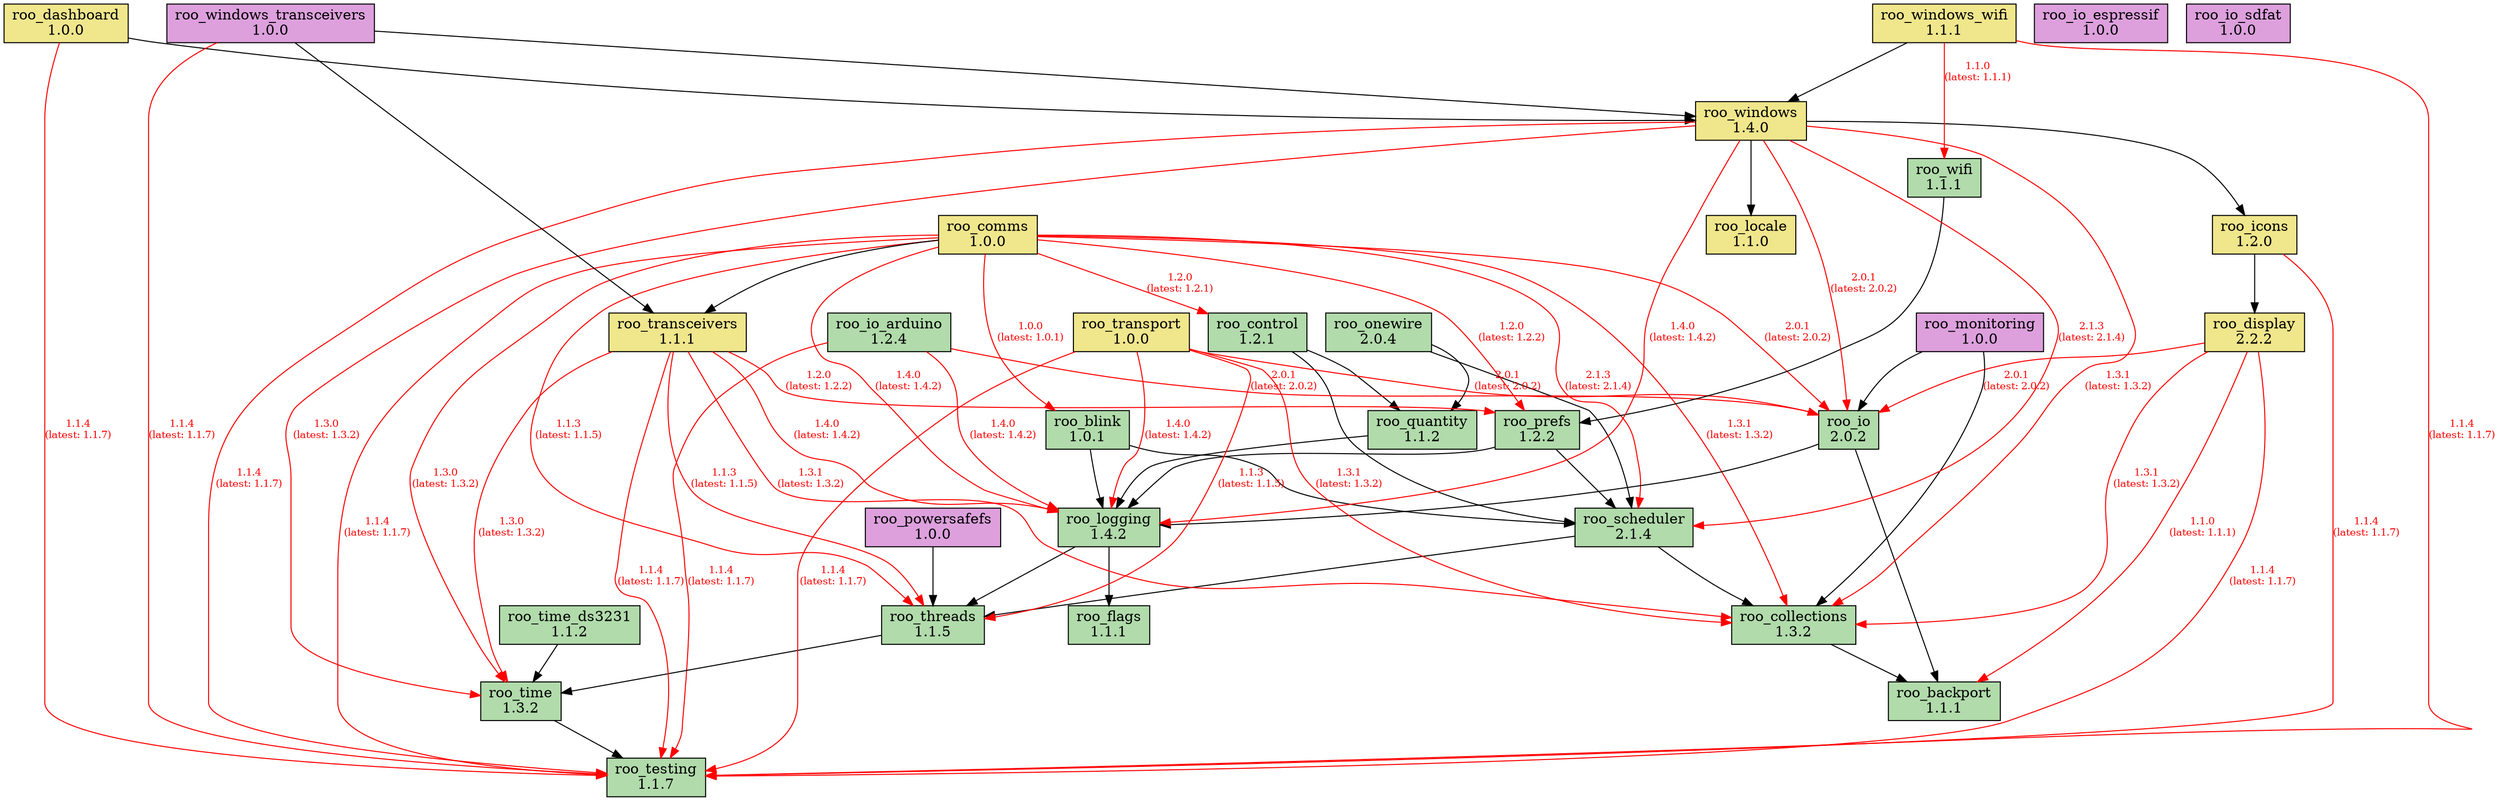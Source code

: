 digraph dependencies {
    rankdir=TB;
    node [shape=box, style=filled];
    edge [fontsize=10];

    // Modules
    "roo_backport" [label="roo_backport\n1.1.1", fillcolor="#b1dbab"];
    "roo_blink" [label="roo_blink\n1.0.1", fillcolor="#b1dbab"];
    "roo_collections" [label="roo_collections\n1.3.2", fillcolor="#b1dbab"];
    "roo_comms" [label="roo_comms\n1.0.0", fillcolor="khaki"];
    "roo_control" [label="roo_control\n1.2.1", fillcolor="#b1dbab"];
    "roo_dashboard" [label="roo_dashboard\n1.0.0", fillcolor="khaki"];
    "roo_display" [label="roo_display\n2.2.2", fillcolor="khaki"];
    "roo_flags" [label="roo_flags\n1.1.1", fillcolor="#b1dbab"];
    "roo_icons" [label="roo_icons\n1.2.0", fillcolor="khaki"];
    "roo_io" [label="roo_io\n2.0.2", fillcolor="#b1dbab"];
    "roo_io_arduino" [label="roo_io_arduino\n1.2.4", fillcolor="#b1dbab"];
    "roo_io_espressif" [label="roo_io_espressif\n1.0.0", fillcolor="plum"];
    "roo_io_sdfat" [label="roo_io_sdfat\n1.0.0", fillcolor="plum"];
    "roo_locale" [label="roo_locale\n1.1.0", fillcolor="khaki"];
    "roo_logging" [label="roo_logging\n1.4.2", fillcolor="#b1dbab"];
    "roo_monitoring" [label="roo_monitoring\n1.0.0", fillcolor="plum"];
    "roo_onewire" [label="roo_onewire\n2.0.4", fillcolor="#b1dbab"];
    "roo_powersafefs" [label="roo_powersafefs\n1.0.0", fillcolor="plum"];
    "roo_prefs" [label="roo_prefs\n1.2.2", fillcolor="#b1dbab"];
    "roo_quantity" [label="roo_quantity\n1.1.2", fillcolor="#b1dbab"];
    "roo_scheduler" [label="roo_scheduler\n2.1.4", fillcolor="#b1dbab"];
    "roo_testing" [label="roo_testing\n1.1.7", fillcolor="#b1dbab"];
    "roo_threads" [label="roo_threads\n1.1.5", fillcolor="#b1dbab"];
    "roo_time" [label="roo_time\n1.3.2", fillcolor="#b1dbab"];
    "roo_time_ds3231" [label="roo_time_ds3231\n1.1.2", fillcolor="#b1dbab"];
    "roo_transceivers" [label="roo_transceivers\n1.1.1", fillcolor="khaki"];
    "roo_transport" [label="roo_transport\n1.0.0", fillcolor="khaki"];
    "roo_wifi" [label="roo_wifi\n1.1.1", fillcolor="#b1dbab"];
    "roo_windows" [label="roo_windows\n1.4.0", fillcolor="khaki"];
    "roo_windows_transceivers" [label="roo_windows_transceivers\n1.0.0", fillcolor="plum"];
    "roo_windows_wifi" [label="roo_windows_wifi\n1.1.1", fillcolor="khaki"];

    // Dependencies
    "roo_blink" -> "roo_logging";
    "roo_blink" -> "roo_scheduler";
    "roo_collections" -> "roo_backport";
    "roo_comms" -> "roo_testing" [color=red, fontcolor=red, label="1.1.4\n(latest: 1.1.7)"];
    "roo_comms" -> "roo_blink" [color=red, fontcolor=red, label="1.0.0\n(latest: 1.0.1)"];
    "roo_comms" -> "roo_collections" [color=red, fontcolor=red, label="1.3.1\n(latest: 1.3.2)"];
    "roo_comms" -> "roo_control" [color=red, fontcolor=red, label="1.2.0\n(latest: 1.2.1)"];
    "roo_comms" -> "roo_io" [color=red, fontcolor=red, label="2.0.1\n(latest: 2.0.2)"];
    "roo_comms" -> "roo_logging" [color=red, fontcolor=red, label="1.4.0\n(latest: 1.4.2)"];
    "roo_comms" -> "roo_prefs" [color=red, fontcolor=red, label="1.2.0\n(latest: 1.2.2)"];
    "roo_comms" -> "roo_scheduler" [color=red, fontcolor=red, label="2.1.3\n(latest: 2.1.4)"];
    "roo_comms" -> "roo_threads" [color=red, fontcolor=red, label="1.1.3\n(latest: 1.1.5)"];
    "roo_comms" -> "roo_time" [color=red, fontcolor=red, label="1.3.0\n(latest: 1.3.2)"];
    "roo_comms" -> "roo_transceivers";
    "roo_control" -> "roo_quantity";
    "roo_control" -> "roo_scheduler";
    "roo_dashboard" -> "roo_testing" [color=red, fontcolor=red, label="1.1.4\n(latest: 1.1.7)"];
    "roo_dashboard" -> "roo_windows";
    "roo_display" -> "roo_testing" [color=red, fontcolor=red, label="1.1.4\n(latest: 1.1.7)"];
    "roo_display" -> "roo_backport" [color=red, fontcolor=red, label="1.1.0\n(latest: 1.1.1)"];
    "roo_display" -> "roo_collections" [color=red, fontcolor=red, label="1.3.1\n(latest: 1.3.2)"];
    "roo_display" -> "roo_io" [color=red, fontcolor=red, label="2.0.1\n(latest: 2.0.2)"];
    "roo_icons" -> "roo_testing" [color=red, fontcolor=red, label="1.1.4\n(latest: 1.1.7)"];
    "roo_icons" -> "roo_display";
    "roo_io" -> "roo_backport";
    "roo_io" -> "roo_logging";
    "roo_io_arduino" -> "roo_testing" [color=red, fontcolor=red, label="1.1.4\n(latest: 1.1.7)"];
    "roo_io_arduino" -> "roo_io" [color=red, fontcolor=red, label="2.0.1\n(latest: 2.0.2)"];
    "roo_io_arduino" -> "roo_logging" [color=red, fontcolor=red, label="1.4.0\n(latest: 1.4.2)"];
    "roo_logging" -> "roo_flags";
    "roo_logging" -> "roo_threads";
    "roo_monitoring" -> "roo_collections";
    "roo_monitoring" -> "roo_io";
    "roo_onewire" -> "roo_scheduler";
    "roo_onewire" -> "roo_quantity";
    "roo_powersafefs" -> "roo_threads";
    "roo_prefs" -> "roo_logging";
    "roo_prefs" -> "roo_scheduler";
    "roo_quantity" -> "roo_logging";
    "roo_scheduler" -> "roo_collections";
    "roo_scheduler" -> "roo_threads";
    "roo_threads" -> "roo_time";
    "roo_time" -> "roo_testing";
    "roo_time_ds3231" -> "roo_time";
    "roo_transceivers" -> "roo_testing" [color=red, fontcolor=red, label="1.1.4\n(latest: 1.1.7)"];
    "roo_transceivers" -> "roo_collections" [color=red, fontcolor=red, label="1.3.1\n(latest: 1.3.2)"];
    "roo_transceivers" -> "roo_logging" [color=red, fontcolor=red, label="1.4.0\n(latest: 1.4.2)"];
    "roo_transceivers" -> "roo_prefs" [color=red, fontcolor=red, label="1.2.0\n(latest: 1.2.2)"];
    "roo_transceivers" -> "roo_threads" [color=red, fontcolor=red, label="1.1.3\n(latest: 1.1.5)"];
    "roo_transceivers" -> "roo_time" [color=red, fontcolor=red, label="1.3.0\n(latest: 1.3.2)"];
    "roo_transport" -> "roo_testing" [color=red, fontcolor=red, label="1.1.4\n(latest: 1.1.7)"];
    "roo_transport" -> "roo_collections" [color=red, fontcolor=red, label="1.3.1\n(latest: 1.3.2)"];
    "roo_transport" -> "roo_io" [color=red, fontcolor=red, label="2.0.1\n(latest: 2.0.2)"];
    "roo_transport" -> "roo_logging" [color=red, fontcolor=red, label="1.4.0\n(latest: 1.4.2)"];
    "roo_transport" -> "roo_threads" [color=red, fontcolor=red, label="1.1.3\n(latest: 1.1.5)"];
    "roo_wifi" -> "roo_prefs";
    "roo_windows" -> "roo_testing" [color=red, fontcolor=red, label="1.1.4\n(latest: 1.1.7)"];
    "roo_windows" -> "roo_collections" [color=red, fontcolor=red, label="1.3.1\n(latest: 1.3.2)"];
    "roo_windows" -> "roo_locale";
    "roo_windows" -> "roo_logging" [color=red, fontcolor=red, label="1.4.0\n(latest: 1.4.2)"];
    "roo_windows" -> "roo_icons";
    "roo_windows" -> "roo_io" [color=red, fontcolor=red, label="2.0.1\n(latest: 2.0.2)"];
    "roo_windows" -> "roo_scheduler" [color=red, fontcolor=red, label="2.1.3\n(latest: 2.1.4)"];
    "roo_windows" -> "roo_time" [color=red, fontcolor=red, label="1.3.0\n(latest: 1.3.2)"];
    "roo_windows_transceivers" -> "roo_testing" [color=red, fontcolor=red, label="1.1.4\n(latest: 1.1.7)"];
    "roo_windows_transceivers" -> "roo_transceivers";
    "roo_windows_transceivers" -> "roo_windows";
    "roo_windows_wifi" -> "roo_testing" [color=red, fontcolor=red, label="1.1.4\n(latest: 1.1.7)"];
    "roo_windows_wifi" -> "roo_wifi" [color=red, fontcolor=red, label="1.1.0\n(latest: 1.1.1)"];
    "roo_windows_wifi" -> "roo_windows";
}
